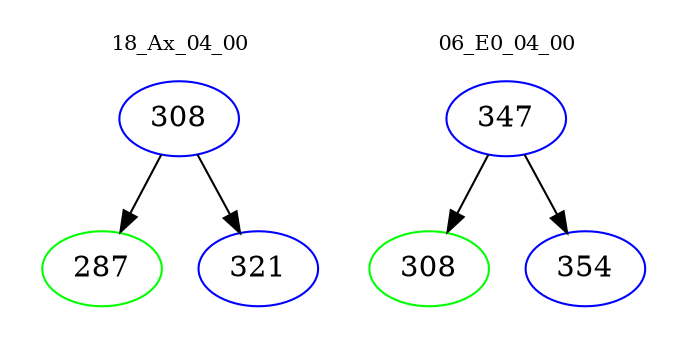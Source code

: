 digraph{
subgraph cluster_0 {
color = white
label = "18_Ax_04_00";
fontsize=10;
T0_308 [label="308", color="blue"]
T0_308 -> T0_287 [color="black"]
T0_287 [label="287", color="green"]
T0_308 -> T0_321 [color="black"]
T0_321 [label="321", color="blue"]
}
subgraph cluster_1 {
color = white
label = "06_E0_04_00";
fontsize=10;
T1_347 [label="347", color="blue"]
T1_347 -> T1_308 [color="black"]
T1_308 [label="308", color="green"]
T1_347 -> T1_354 [color="black"]
T1_354 [label="354", color="blue"]
}
}
